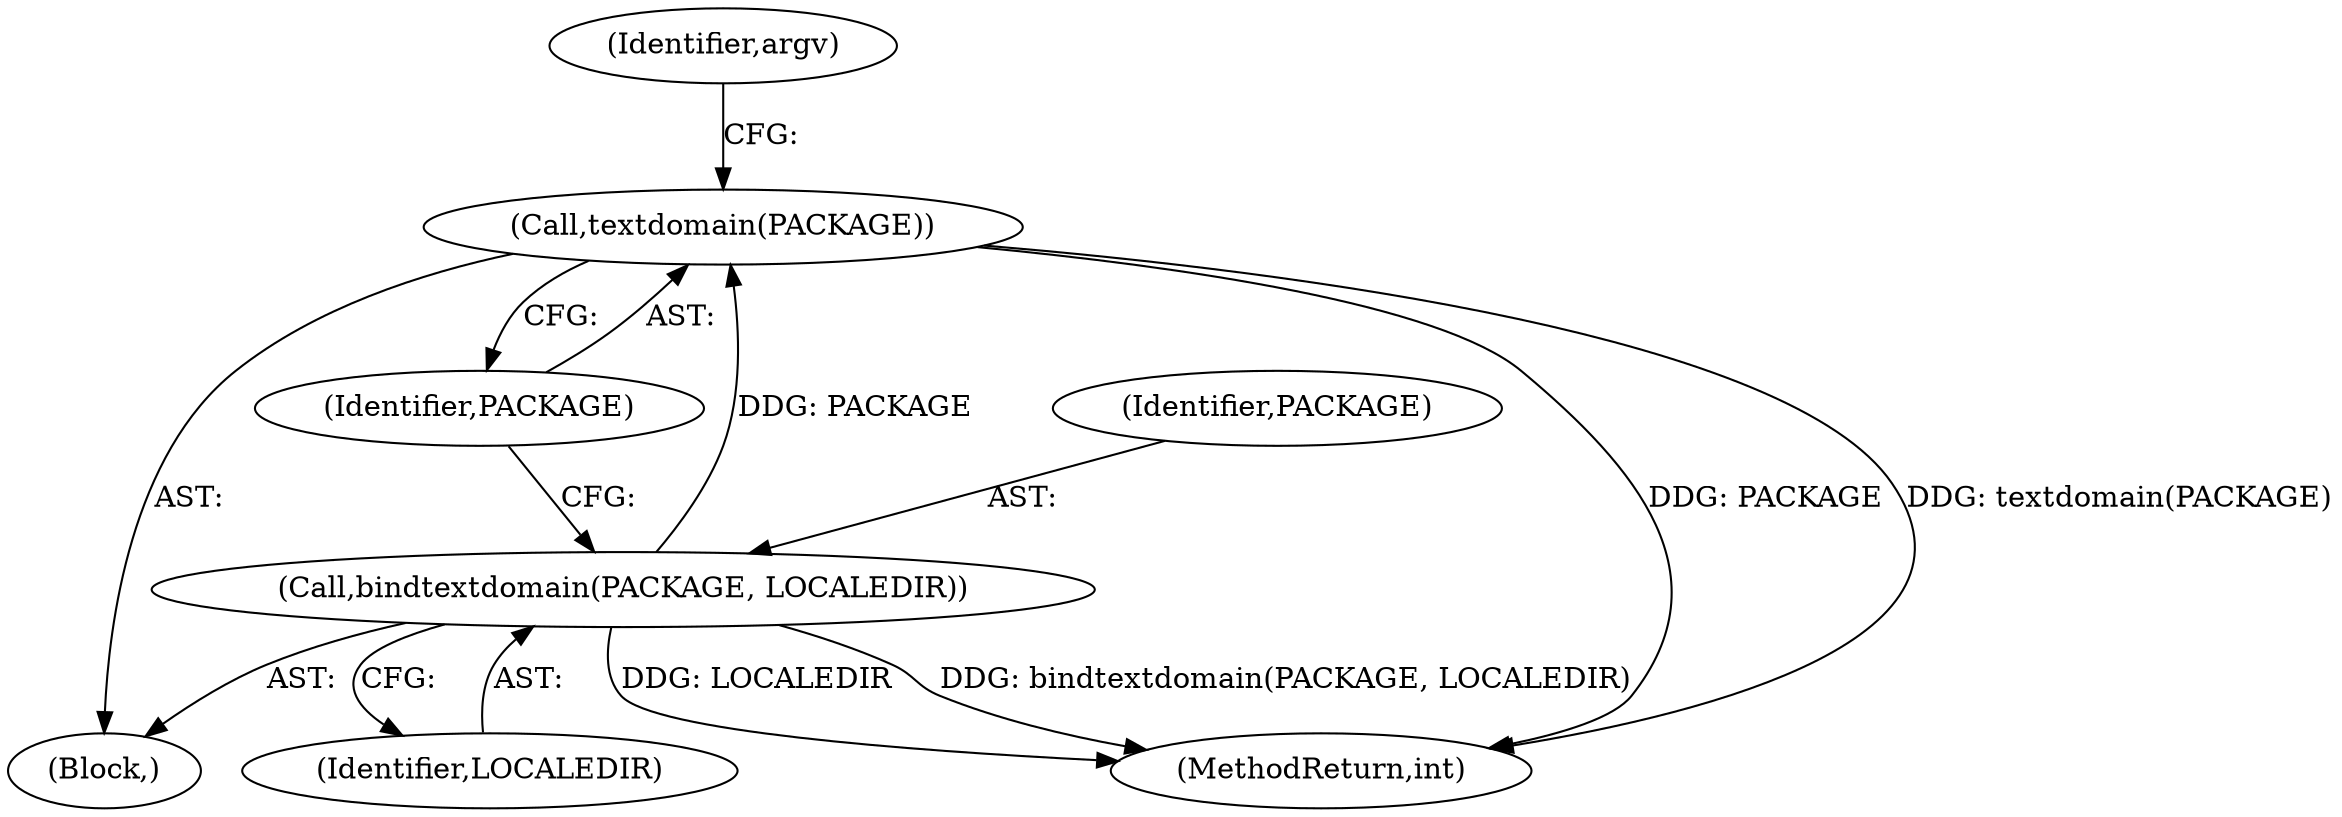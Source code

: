 digraph "0_abrt_50ee8130fb4cd4ef1af7682a2c85dd99cb99424e@API" {
"1000124" [label="(Call,textdomain(PACKAGE))"];
"1000121" [label="(Call,bindtextdomain(PACKAGE, LOCALEDIR))"];
"1000125" [label="(Identifier,PACKAGE)"];
"1000124" [label="(Call,textdomain(PACKAGE))"];
"1000127" [label="(Identifier,argv)"];
"1000117" [label="(Block,)"];
"1000121" [label="(Call,bindtextdomain(PACKAGE, LOCALEDIR))"];
"1000123" [label="(Identifier,LOCALEDIR)"];
"1000122" [label="(Identifier,PACKAGE)"];
"1000525" [label="(MethodReturn,int)"];
"1000124" -> "1000117"  [label="AST: "];
"1000124" -> "1000125"  [label="CFG: "];
"1000125" -> "1000124"  [label="AST: "];
"1000127" -> "1000124"  [label="CFG: "];
"1000124" -> "1000525"  [label="DDG: PACKAGE"];
"1000124" -> "1000525"  [label="DDG: textdomain(PACKAGE)"];
"1000121" -> "1000124"  [label="DDG: PACKAGE"];
"1000121" -> "1000117"  [label="AST: "];
"1000121" -> "1000123"  [label="CFG: "];
"1000122" -> "1000121"  [label="AST: "];
"1000123" -> "1000121"  [label="AST: "];
"1000125" -> "1000121"  [label="CFG: "];
"1000121" -> "1000525"  [label="DDG: LOCALEDIR"];
"1000121" -> "1000525"  [label="DDG: bindtextdomain(PACKAGE, LOCALEDIR)"];
}

